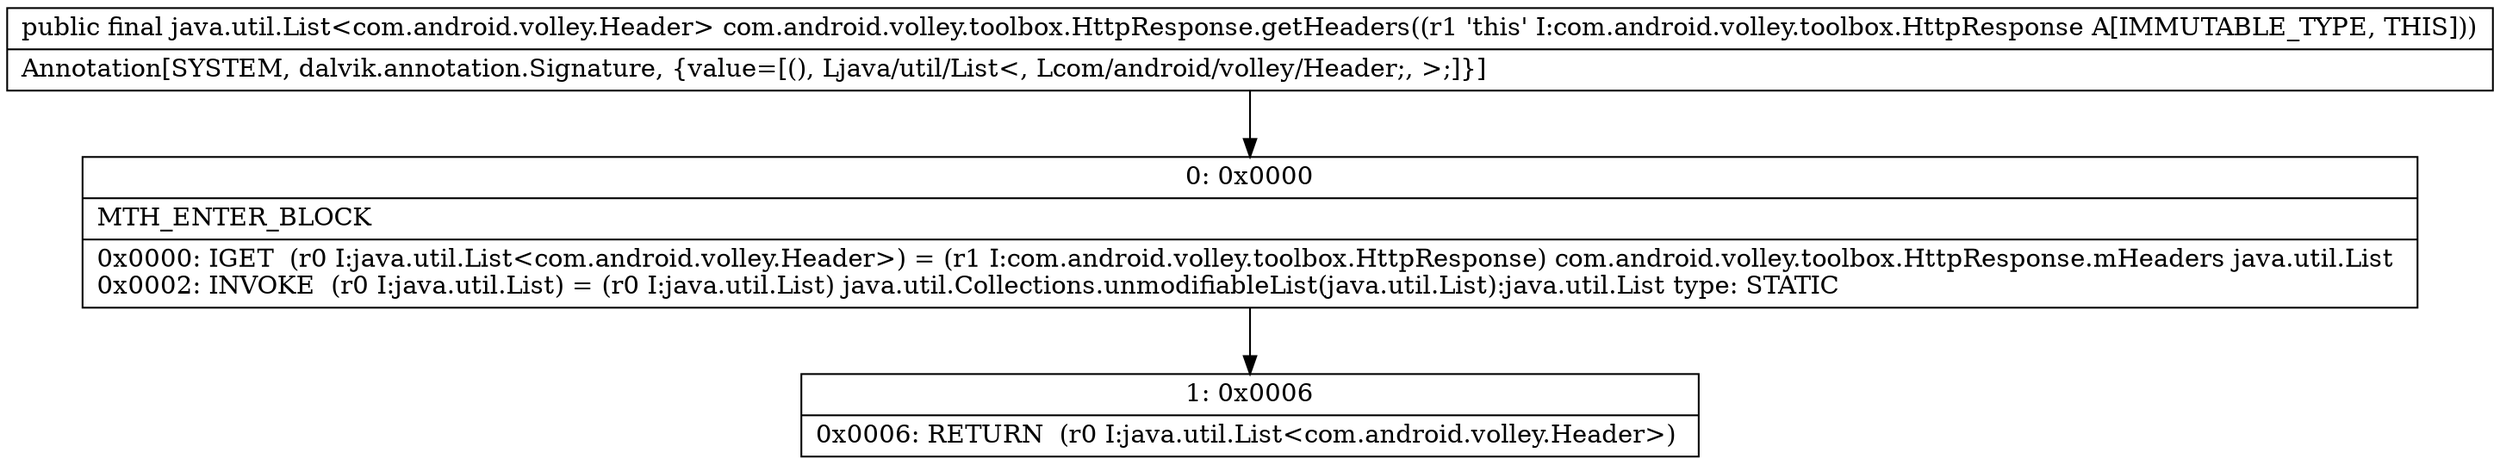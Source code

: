 digraph "CFG forcom.android.volley.toolbox.HttpResponse.getHeaders()Ljava\/util\/List;" {
Node_0 [shape=record,label="{0\:\ 0x0000|MTH_ENTER_BLOCK\l|0x0000: IGET  (r0 I:java.util.List\<com.android.volley.Header\>) = (r1 I:com.android.volley.toolbox.HttpResponse) com.android.volley.toolbox.HttpResponse.mHeaders java.util.List \l0x0002: INVOKE  (r0 I:java.util.List) = (r0 I:java.util.List) java.util.Collections.unmodifiableList(java.util.List):java.util.List type: STATIC \l}"];
Node_1 [shape=record,label="{1\:\ 0x0006|0x0006: RETURN  (r0 I:java.util.List\<com.android.volley.Header\>) \l}"];
MethodNode[shape=record,label="{public final java.util.List\<com.android.volley.Header\> com.android.volley.toolbox.HttpResponse.getHeaders((r1 'this' I:com.android.volley.toolbox.HttpResponse A[IMMUTABLE_TYPE, THIS]))  | Annotation[SYSTEM, dalvik.annotation.Signature, \{value=[(), Ljava\/util\/List\<, Lcom\/android\/volley\/Header;, \>;]\}]\l}"];
MethodNode -> Node_0;
Node_0 -> Node_1;
}

